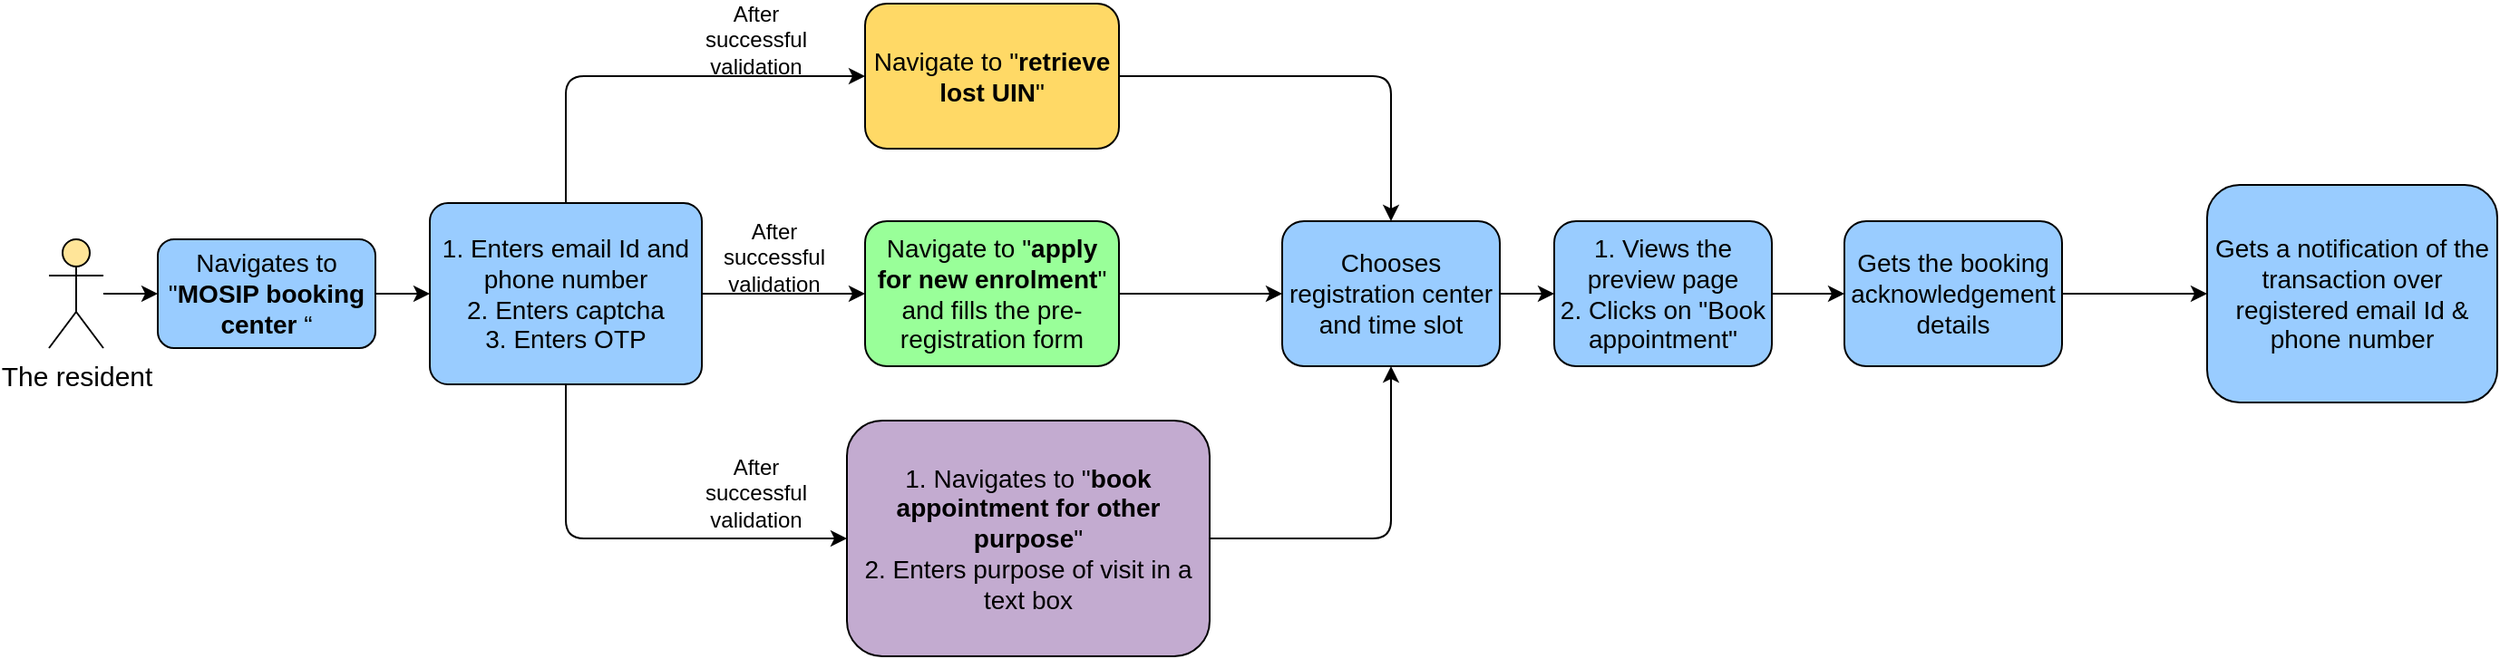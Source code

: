 <mxfile version="17.4.4" type="github">
  <diagram id="wqg3T2aDArgh9M1__XwY" name="Page-1">
    <mxGraphModel dx="1108" dy="450" grid="1" gridSize="10" guides="1" tooltips="1" connect="1" arrows="1" fold="1" page="1" pageScale="1" pageWidth="850" pageHeight="1100" math="0" shadow="0">
      <root>
        <mxCell id="0" />
        <mxCell id="1" parent="0" />
        <mxCell id="8lNSX9wm65Vy5whT2LRk-1" value="&lt;font style=&quot;font-size: 15px&quot;&gt;The resident&lt;/font&gt;" style="shape=umlActor;verticalLabelPosition=bottom;labelBackgroundColor=#ffffff;verticalAlign=top;html=1;outlineConnect=0;fillColor=#FFE599;" vertex="1" parent="1">
          <mxGeometry x="40" y="170" width="30" height="60" as="geometry" />
        </mxCell>
        <mxCell id="8lNSX9wm65Vy5whT2LRk-2" value="" style="edgeStyle=orthogonalEdgeStyle;rounded=0;orthogonalLoop=1;jettySize=auto;html=1;" edge="1" parent="1" source="8lNSX9wm65Vy5whT2LRk-3" target="8lNSX9wm65Vy5whT2LRk-5">
          <mxGeometry relative="1" as="geometry" />
        </mxCell>
        <mxCell id="8lNSX9wm65Vy5whT2LRk-3" value="&lt;font style=&quot;font-size: 14px&quot;&gt;&lt;span style=&quot;text-align: left&quot;&gt;Navigates to &quot;&lt;b&gt;MOSIP booking center&amp;nbsp;&lt;/b&gt;&lt;/span&gt;“&lt;/font&gt;" style="rounded=1;whiteSpace=wrap;html=1;fillColor=#99CCFF;" vertex="1" parent="1">
          <mxGeometry x="100" y="170" width="120" height="60" as="geometry" />
        </mxCell>
        <mxCell id="8lNSX9wm65Vy5whT2LRk-4" value="" style="edgeStyle=orthogonalEdgeStyle;rounded=0;orthogonalLoop=1;jettySize=auto;html=1;" edge="1" parent="1" source="8lNSX9wm65Vy5whT2LRk-5" target="8lNSX9wm65Vy5whT2LRk-23">
          <mxGeometry relative="1" as="geometry" />
        </mxCell>
        <mxCell id="8lNSX9wm65Vy5whT2LRk-5" value="&lt;div style=&quot;font-size: 14px&quot;&gt;&lt;font style=&quot;font-size: 14px&quot;&gt;1. Enters email Id and phone number&lt;/font&gt;&lt;/div&gt;&lt;div style=&quot;font-size: 14px&quot;&gt;&lt;font style=&quot;font-size: 14px&quot;&gt;2. Enters captcha&lt;br&gt;&lt;/font&gt;&lt;/div&gt;&lt;div style=&quot;font-size: 14px&quot;&gt;&lt;font style=&quot;font-size: 14px&quot;&gt;3. Enters OTP&lt;/font&gt;&lt;/div&gt;" style="rounded=1;whiteSpace=wrap;html=1;fillColor=#99CCFF;arcSize=10;align=center;" vertex="1" parent="1">
          <mxGeometry x="250" y="150" width="150" height="100" as="geometry" />
        </mxCell>
        <mxCell id="8lNSX9wm65Vy5whT2LRk-6" value="&lt;div style=&quot;font-size: 14px&quot;&gt;&lt;font style=&quot;font-size: 14px&quot;&gt;1. Navigates to &quot;&lt;b&gt;book appointment for other purpose&lt;/b&gt;&quot;&lt;/font&gt;&lt;/div&gt;&lt;div style=&quot;font-size: 14px&quot;&gt;&lt;font style=&quot;font-size: 14px&quot;&gt;2. Enters purpose of visit in a text box&lt;/font&gt;&lt;/div&gt;" style="rounded=1;whiteSpace=wrap;html=1;fillColor=#C3ABD0;align=center;" vertex="1" parent="1">
          <mxGeometry x="480" y="270" width="200" height="130" as="geometry" />
        </mxCell>
        <mxCell id="8lNSX9wm65Vy5whT2LRk-7" value="&lt;font style=&quot;font-size: 14px&quot;&gt;Navigate to &quot;&lt;b&gt;retrieve lost UIN&lt;/b&gt;&quot;&lt;/font&gt;" style="rounded=1;whiteSpace=wrap;html=1;fillColor=#FFD966;" vertex="1" parent="1">
          <mxGeometry x="490" y="40" width="140" height="80" as="geometry" />
        </mxCell>
        <mxCell id="8lNSX9wm65Vy5whT2LRk-8" value="" style="edgeStyle=orthogonalEdgeStyle;rounded=0;orthogonalLoop=1;jettySize=auto;html=1;" edge="1" parent="1" source="8lNSX9wm65Vy5whT2LRk-9" target="8lNSX9wm65Vy5whT2LRk-11">
          <mxGeometry relative="1" as="geometry" />
        </mxCell>
        <mxCell id="8lNSX9wm65Vy5whT2LRk-9" value="&lt;font style=&quot;font-size: 14px&quot;&gt;Chooses registration center and time slot&lt;/font&gt;" style="rounded=1;whiteSpace=wrap;html=1;fillColor=#99CCFF;" vertex="1" parent="1">
          <mxGeometry x="720" y="160" width="120" height="80" as="geometry" />
        </mxCell>
        <mxCell id="8lNSX9wm65Vy5whT2LRk-10" value="" style="edgeStyle=orthogonalEdgeStyle;rounded=0;orthogonalLoop=1;jettySize=auto;html=1;" edge="1" parent="1" source="8lNSX9wm65Vy5whT2LRk-11" target="8lNSX9wm65Vy5whT2LRk-13">
          <mxGeometry relative="1" as="geometry" />
        </mxCell>
        <mxCell id="8lNSX9wm65Vy5whT2LRk-11" value="&lt;font style=&quot;font-size: 14px&quot;&gt;1. Views the preview page&lt;br&gt;2. Clicks on &quot;Book appointment&quot;&lt;/font&gt;" style="rounded=1;whiteSpace=wrap;html=1;fillColor=#99CCFF;" vertex="1" parent="1">
          <mxGeometry x="870" y="160" width="120" height="80" as="geometry" />
        </mxCell>
        <mxCell id="8lNSX9wm65Vy5whT2LRk-12" value="" style="edgeStyle=orthogonalEdgeStyle;rounded=0;orthogonalLoop=1;jettySize=auto;html=1;fillColor=#00CC66;" edge="1" parent="1" source="8lNSX9wm65Vy5whT2LRk-13" target="8lNSX9wm65Vy5whT2LRk-14">
          <mxGeometry relative="1" as="geometry" />
        </mxCell>
        <mxCell id="8lNSX9wm65Vy5whT2LRk-13" value="&lt;font style=&quot;font-size: 14px&quot;&gt;Gets the booking acknowledgement details&lt;/font&gt;" style="rounded=1;whiteSpace=wrap;html=1;fillColor=#99CCFF;" vertex="1" parent="1">
          <mxGeometry x="1030" y="160" width="120" height="80" as="geometry" />
        </mxCell>
        <mxCell id="8lNSX9wm65Vy5whT2LRk-14" value="&lt;font style=&quot;font-size: 14px&quot;&gt;Gets a notification of the transaction over registered email Id &amp;amp; phone number&lt;/font&gt;" style="rounded=1;whiteSpace=wrap;html=1;fillColor=#99CCFF;" vertex="1" parent="1">
          <mxGeometry x="1230" y="140" width="160" height="120" as="geometry" />
        </mxCell>
        <mxCell id="8lNSX9wm65Vy5whT2LRk-15" value="" style="endArrow=classic;html=1;entryX=0;entryY=0.5;entryDx=0;entryDy=0;" edge="1" parent="1" source="8lNSX9wm65Vy5whT2LRk-1" target="8lNSX9wm65Vy5whT2LRk-3">
          <mxGeometry width="50" height="50" relative="1" as="geometry">
            <mxPoint x="530" y="280" as="sourcePoint" />
            <mxPoint x="580" y="230" as="targetPoint" />
          </mxGeometry>
        </mxCell>
        <mxCell id="8lNSX9wm65Vy5whT2LRk-16" value="" style="endArrow=classic;html=1;exitX=0.5;exitY=0;exitDx=0;exitDy=0;entryX=0;entryY=0.5;entryDx=0;entryDy=0;" edge="1" parent="1" source="8lNSX9wm65Vy5whT2LRk-5" target="8lNSX9wm65Vy5whT2LRk-7">
          <mxGeometry width="50" height="50" relative="1" as="geometry">
            <mxPoint x="550" y="280" as="sourcePoint" />
            <mxPoint x="600" y="230" as="targetPoint" />
            <Array as="points">
              <mxPoint x="325" y="80" />
              <mxPoint x="430" y="80" />
            </Array>
          </mxGeometry>
        </mxCell>
        <mxCell id="8lNSX9wm65Vy5whT2LRk-17" value="" style="endArrow=classic;html=1;exitX=1;exitY=0.5;exitDx=0;exitDy=0;entryX=0.5;entryY=0;entryDx=0;entryDy=0;" edge="1" parent="1" source="8lNSX9wm65Vy5whT2LRk-7" target="8lNSX9wm65Vy5whT2LRk-9">
          <mxGeometry width="50" height="50" relative="1" as="geometry">
            <mxPoint x="410" y="200" as="sourcePoint" />
            <mxPoint x="470" y="90" as="targetPoint" />
            <Array as="points">
              <mxPoint x="780" y="80" />
            </Array>
          </mxGeometry>
        </mxCell>
        <mxCell id="8lNSX9wm65Vy5whT2LRk-18" value="" style="endArrow=classic;html=1;exitX=0.5;exitY=1;exitDx=0;exitDy=0;entryX=0;entryY=0.5;entryDx=0;entryDy=0;" edge="1" parent="1" source="8lNSX9wm65Vy5whT2LRk-5" target="8lNSX9wm65Vy5whT2LRk-6">
          <mxGeometry width="50" height="50" relative="1" as="geometry">
            <mxPoint x="270" y="340" as="sourcePoint" />
            <mxPoint x="390" y="260" as="targetPoint" />
            <Array as="points">
              <mxPoint x="325" y="335" />
            </Array>
          </mxGeometry>
        </mxCell>
        <mxCell id="8lNSX9wm65Vy5whT2LRk-19" value="" style="endArrow=classic;html=1;exitX=1;exitY=0.5;exitDx=0;exitDy=0;entryX=0.5;entryY=1;entryDx=0;entryDy=0;" edge="1" parent="1" source="8lNSX9wm65Vy5whT2LRk-6" target="8lNSX9wm65Vy5whT2LRk-9">
          <mxGeometry width="50" height="50" relative="1" as="geometry">
            <mxPoint x="610" y="90" as="sourcePoint" />
            <mxPoint x="690" y="170" as="targetPoint" />
            <Array as="points">
              <mxPoint x="780" y="335" />
            </Array>
          </mxGeometry>
        </mxCell>
        <mxCell id="8lNSX9wm65Vy5whT2LRk-20" value="After successful validation" style="text;html=1;strokeColor=none;fillColor=none;align=center;verticalAlign=middle;whiteSpace=wrap;rounded=0;" vertex="1" parent="1">
          <mxGeometry x="390" y="50" width="80" height="20" as="geometry" />
        </mxCell>
        <mxCell id="8lNSX9wm65Vy5whT2LRk-21" value="After successful validation" style="text;html=1;strokeColor=none;fillColor=none;align=center;verticalAlign=middle;whiteSpace=wrap;rounded=0;" vertex="1" parent="1">
          <mxGeometry x="390" y="300" width="80" height="20" as="geometry" />
        </mxCell>
        <mxCell id="8lNSX9wm65Vy5whT2LRk-22" value="" style="edgeStyle=orthogonalEdgeStyle;rounded=0;orthogonalLoop=1;jettySize=auto;html=1;" edge="1" parent="1" source="8lNSX9wm65Vy5whT2LRk-23" target="8lNSX9wm65Vy5whT2LRk-9">
          <mxGeometry relative="1" as="geometry" />
        </mxCell>
        <mxCell id="8lNSX9wm65Vy5whT2LRk-23" value="&lt;font style=&quot;font-size: 14px&quot;&gt;Navigate to &quot;&lt;b&gt;apply for new enrolment&lt;/b&gt;&quot;&lt;br&gt;and fills the pre-registration form&lt;/font&gt;&lt;span style=&quot;font-size: 14px ; letter-spacing: -0.07px ; background-color: rgb(255 , 255 , 255)&quot;&gt;&lt;br&gt;&lt;/span&gt;" style="rounded=1;whiteSpace=wrap;html=1;fillColor=#99FF99;" vertex="1" parent="1">
          <mxGeometry x="490" y="160" width="140" height="80" as="geometry" />
        </mxCell>
        <mxCell id="8lNSX9wm65Vy5whT2LRk-24" value="After successful validation" style="text;html=1;strokeColor=none;fillColor=none;align=center;verticalAlign=middle;whiteSpace=wrap;rounded=0;" vertex="1" parent="1">
          <mxGeometry x="400" y="170" width="80" height="20" as="geometry" />
        </mxCell>
      </root>
    </mxGraphModel>
  </diagram>
</mxfile>
